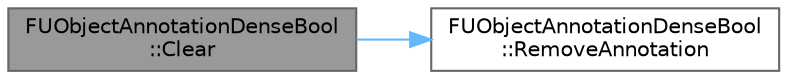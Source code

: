 digraph "FUObjectAnnotationDenseBool::Clear"
{
 // INTERACTIVE_SVG=YES
 // LATEX_PDF_SIZE
  bgcolor="transparent";
  edge [fontname=Helvetica,fontsize=10,labelfontname=Helvetica,labelfontsize=10];
  node [fontname=Helvetica,fontsize=10,shape=box,height=0.2,width=0.4];
  rankdir="LR";
  Node1 [id="Node000001",label="FUObjectAnnotationDenseBool\l::Clear",height=0.2,width=0.4,color="gray40", fillcolor="grey60", style="filled", fontcolor="black",tooltip="Removes an annotation from the annotation list."];
  Node1 -> Node2 [id="edge1_Node000001_Node000002",color="steelblue1",style="solid",tooltip=" "];
  Node2 [id="Node000002",label="FUObjectAnnotationDenseBool\l::RemoveAnnotation",height=0.2,width=0.4,color="grey40", fillcolor="white", style="filled",URL="$d3/d08/classFUObjectAnnotationDenseBool.html#a9fe808caea47954039c74abb1b10d790",tooltip="Removes an annotation from the annotation list."];
}
